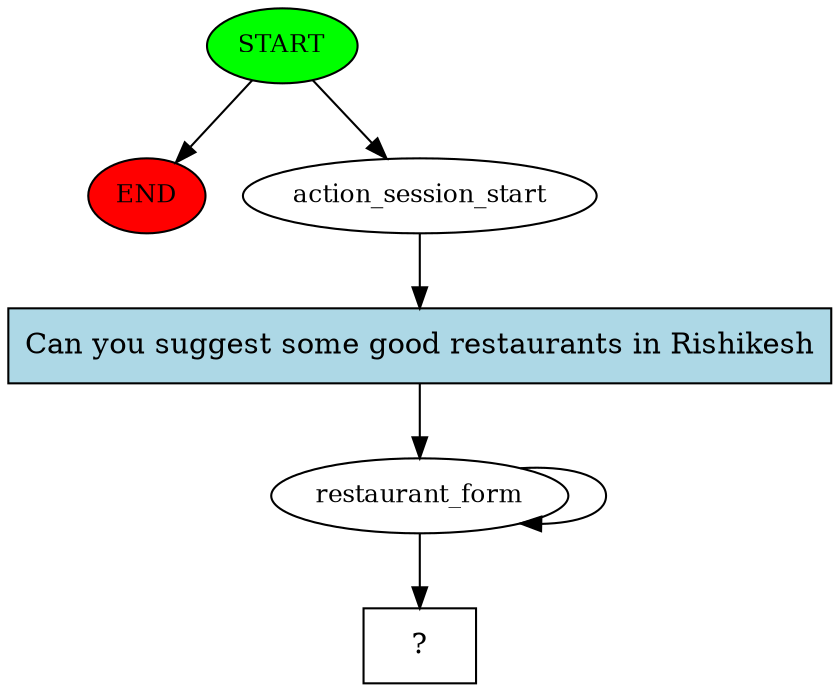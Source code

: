 digraph  {
0 [class="start active", fillcolor=green, fontsize=12, label=START, style=filled];
"-1" [class=end, fillcolor=red, fontsize=12, label=END, style=filled];
1 [class=active, fontsize=12, label=action_session_start];
2 [class=active, fontsize=12, label=restaurant_form];
4 [class="intent dashed active", label="  ?  ", shape=rect];
5 [class="intent active", fillcolor=lightblue, label="Can you suggest some good restaurants in Rishikesh", shape=rect, style=filled];
0 -> "-1"  [class="", key=NONE, label=""];
0 -> 1  [class=active, key=NONE, label=""];
1 -> 5  [class=active, key=0];
2 -> 4  [class=active, key=NONE, label=""];
2 -> 2  [class=active, key=NONE, label=""];
5 -> 2  [class=active, key=0];
}
